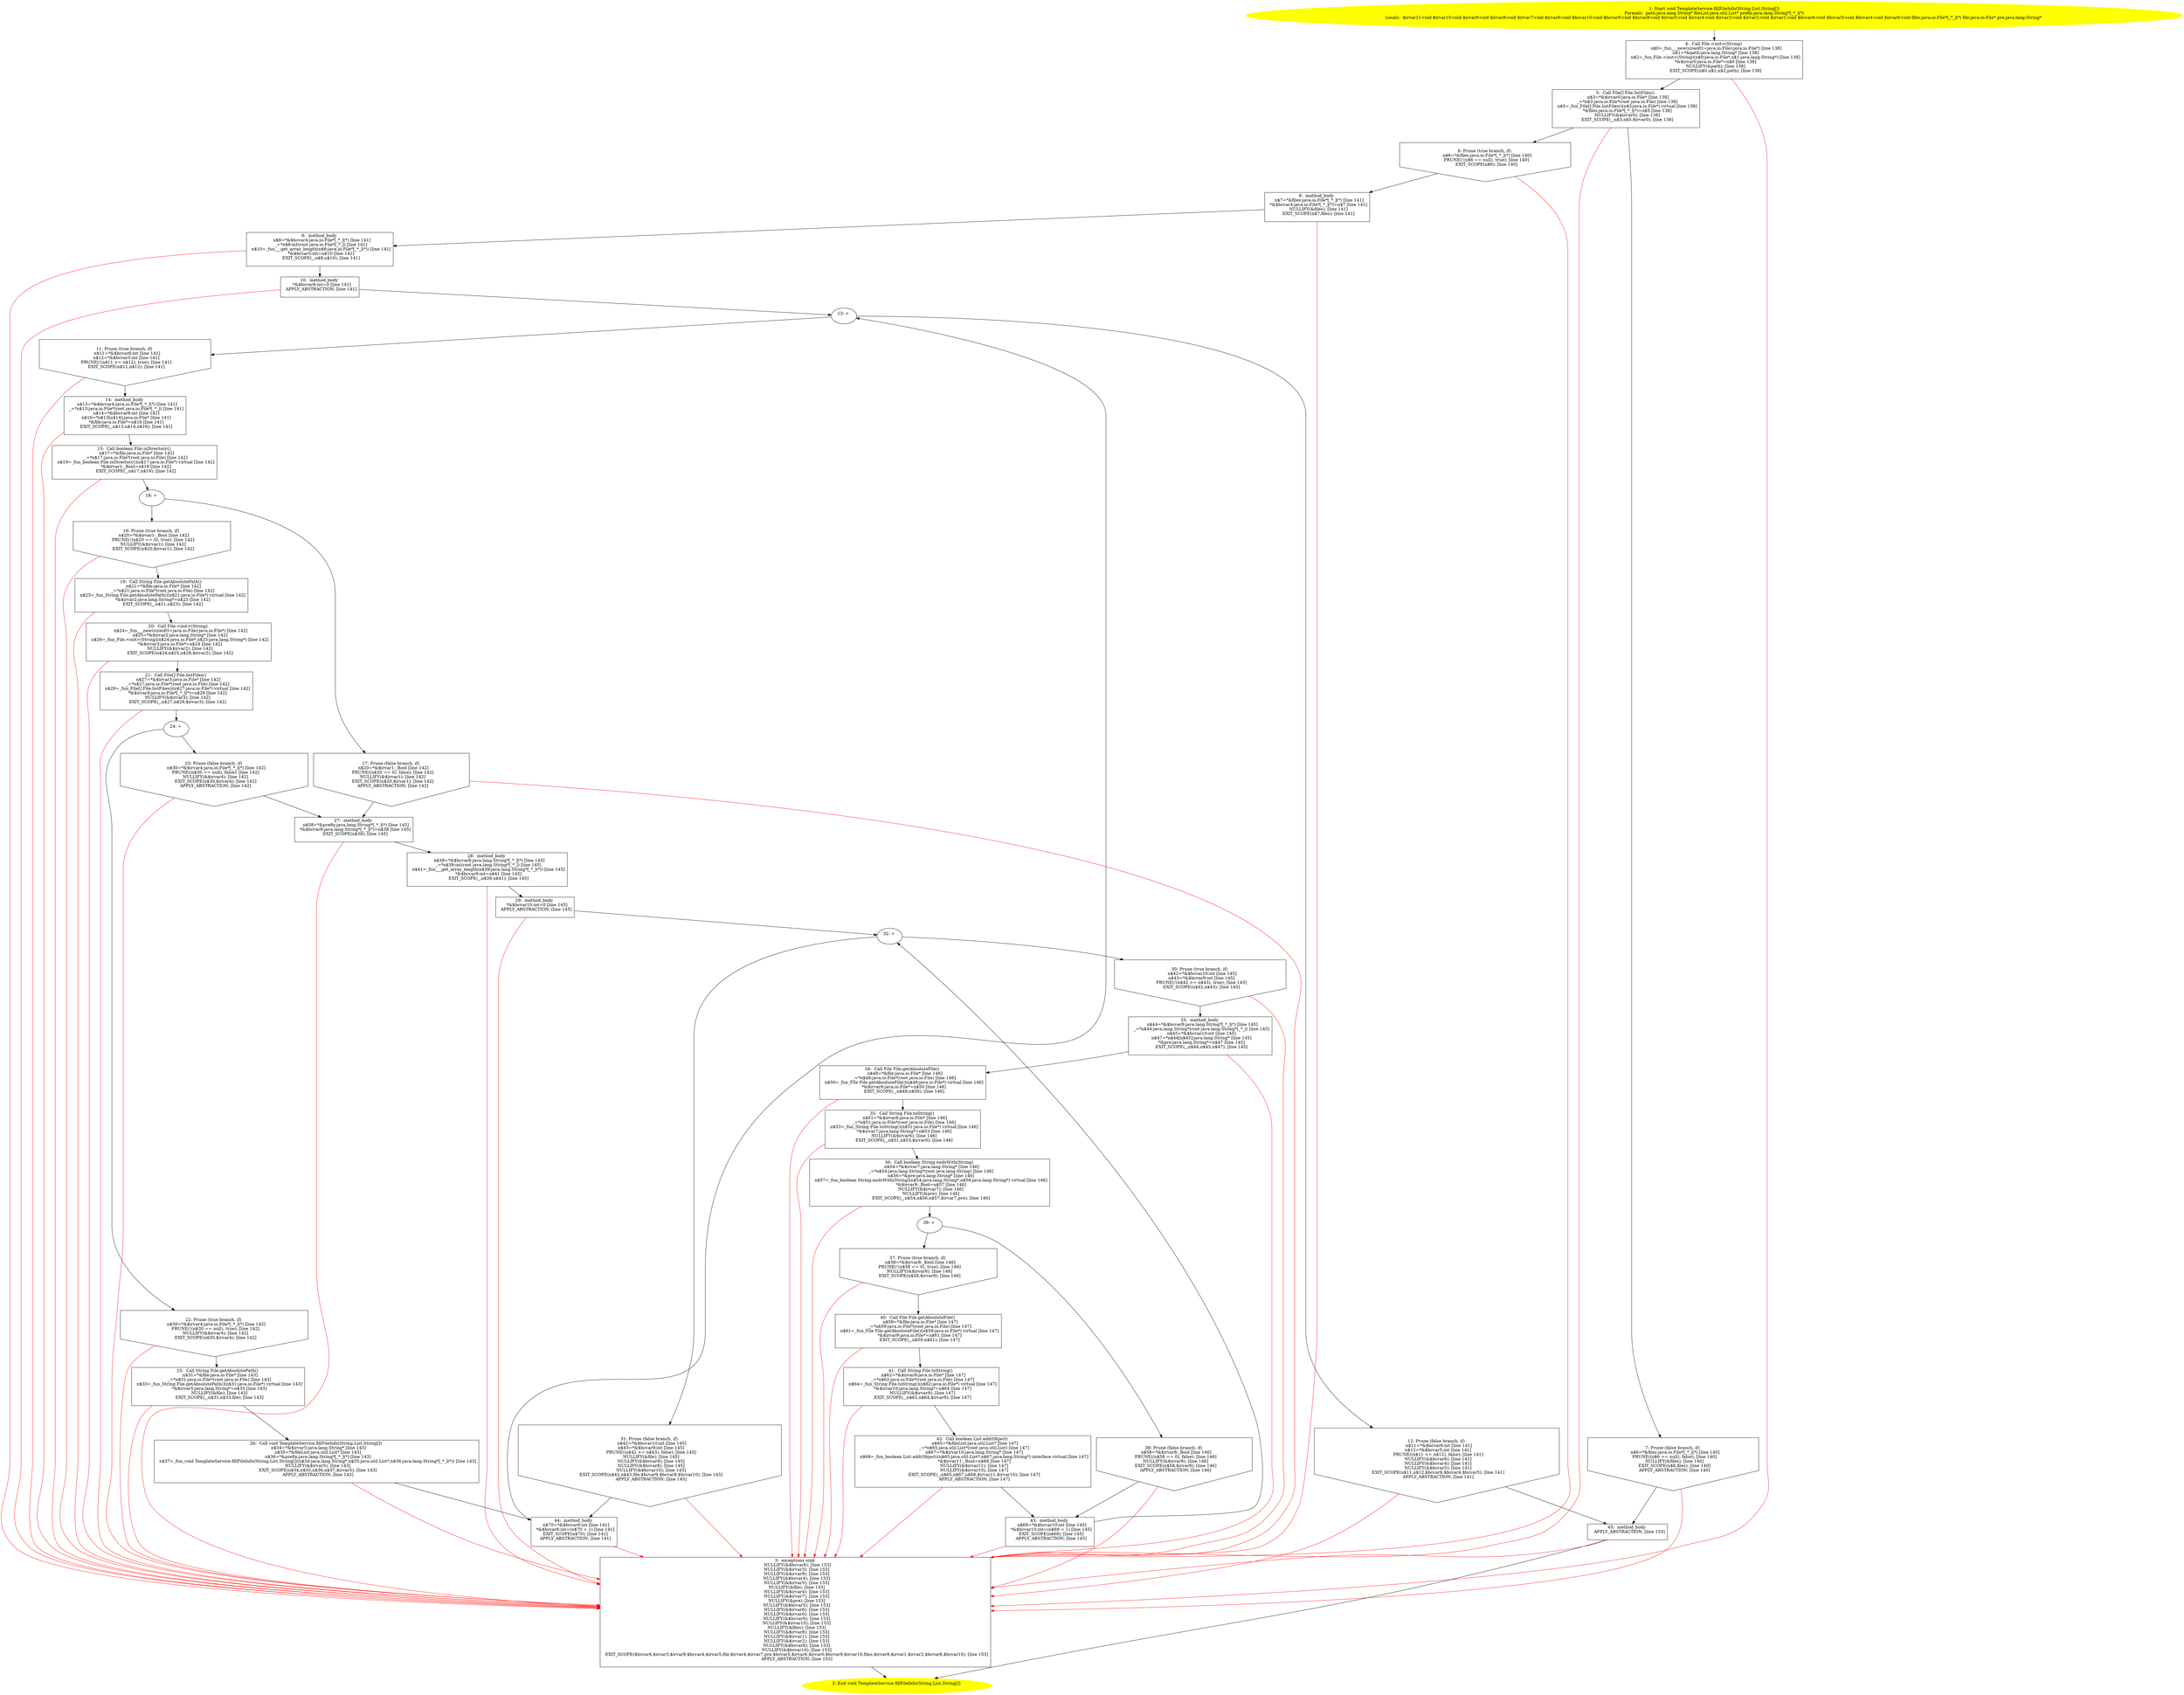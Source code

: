 /* @generated */
digraph cfg {
"com.zrlog.service.TemplateService.fillFileInfo(java.lang.String,java.util.List,java.lang.String[]):v.855fec5b9e41130cd7ac6febbd4d8fd0_1" [label="1: Start void TemplateService.fillFileInfo(String,List,String[])\nFormals:  path:java.lang.String* fileList:java.util.List* prefix:java.lang.String*[_*_](*)\nLocals:  $irvar11:void $irvar10:void $irvar9:void $irvar8:void $irvar7:void $irvar6:void $bcvar10:void $bcvar9:void $bcvar8:void $irvar5:void $irvar4:void $irvar3:void $irvar2:void $irvar1:void $bcvar6:void $bcvar5:void $bcvar4:void $irvar0:void files:java.io.File*[_*_](*) file:java.io.File* pre:java.lang.String* \n  " color=yellow style=filled]
	

	 "com.zrlog.service.TemplateService.fillFileInfo(java.lang.String,java.util.List,java.lang.String[]):v.855fec5b9e41130cd7ac6febbd4d8fd0_1" -> "com.zrlog.service.TemplateService.fillFileInfo(java.lang.String,java.util.List,java.lang.String[]):v.855fec5b9e41130cd7ac6febbd4d8fd0_4" ;
"com.zrlog.service.TemplateService.fillFileInfo(java.lang.String,java.util.List,java.lang.String[]):v.855fec5b9e41130cd7ac6febbd4d8fd0_2" [label="2: Exit void TemplateService.fillFileInfo(String,List,String[]) \n  " color=yellow style=filled]
	

"com.zrlog.service.TemplateService.fillFileInfo(java.lang.String,java.util.List,java.lang.String[]):v.855fec5b9e41130cd7ac6febbd4d8fd0_3" [label="3:  exceptions sink \n   NULLIFY(&$bcvar6); [line 153]\n  NULLIFY(&$irvar3); [line 153]\n  NULLIFY(&$irvar9); [line 153]\n  NULLIFY(&$bcvar4); [line 153]\n  NULLIFY(&$irvar5); [line 153]\n  NULLIFY(&file); [line 153]\n  NULLIFY(&$irvar4); [line 153]\n  NULLIFY(&$irvar7); [line 153]\n  NULLIFY(&pre); [line 153]\n  NULLIFY(&$bcvar5); [line 153]\n  NULLIFY(&$irvar6); [line 153]\n  NULLIFY(&$irvar0); [line 153]\n  NULLIFY(&$bcvar9); [line 153]\n  NULLIFY(&$irvar10); [line 153]\n  NULLIFY(&files); [line 153]\n  NULLIFY(&$irvar8); [line 153]\n  NULLIFY(&$irvar1); [line 153]\n  NULLIFY(&$irvar2); [line 153]\n  NULLIFY(&$bcvar8); [line 153]\n  NULLIFY(&$bcvar10); [line 153]\n  EXIT_SCOPE($bcvar6,$irvar3,$irvar9,$bcvar4,$irvar5,file,$irvar4,$irvar7,pre,$bcvar5,$irvar6,$irvar0,$bcvar9,$irvar10,files,$irvar8,$irvar1,$irvar2,$bcvar8,$bcvar10); [line 153]\n  APPLY_ABSTRACTION; [line 153]\n " shape="box"]
	

	 "com.zrlog.service.TemplateService.fillFileInfo(java.lang.String,java.util.List,java.lang.String[]):v.855fec5b9e41130cd7ac6febbd4d8fd0_3" -> "com.zrlog.service.TemplateService.fillFileInfo(java.lang.String,java.util.List,java.lang.String[]):v.855fec5b9e41130cd7ac6febbd4d8fd0_2" ;
"com.zrlog.service.TemplateService.fillFileInfo(java.lang.String,java.util.List,java.lang.String[]):v.855fec5b9e41130cd7ac6febbd4d8fd0_4" [label="4:  Call File.<init>(String) \n   n$0=_fun___new(sizeof(t=java.io.File):java.io.File*) [line 138]\n  n$1=*&path:java.lang.String* [line 138]\n  n$2=_fun_File.<init>(String)(n$0:java.io.File*,n$1:java.lang.String*) [line 138]\n  *&$irvar0:java.io.File*=n$0 [line 138]\n  NULLIFY(&path); [line 138]\n  EXIT_SCOPE(n$0,n$1,n$2,path); [line 138]\n " shape="box"]
	

	 "com.zrlog.service.TemplateService.fillFileInfo(java.lang.String,java.util.List,java.lang.String[]):v.855fec5b9e41130cd7ac6febbd4d8fd0_4" -> "com.zrlog.service.TemplateService.fillFileInfo(java.lang.String,java.util.List,java.lang.String[]):v.855fec5b9e41130cd7ac6febbd4d8fd0_5" ;
	 "com.zrlog.service.TemplateService.fillFileInfo(java.lang.String,java.util.List,java.lang.String[]):v.855fec5b9e41130cd7ac6febbd4d8fd0_4" -> "com.zrlog.service.TemplateService.fillFileInfo(java.lang.String,java.util.List,java.lang.String[]):v.855fec5b9e41130cd7ac6febbd4d8fd0_3" [color="red" ];
"com.zrlog.service.TemplateService.fillFileInfo(java.lang.String,java.util.List,java.lang.String[]):v.855fec5b9e41130cd7ac6febbd4d8fd0_5" [label="5:  Call File[] File.listFiles() \n   n$3=*&$irvar0:java.io.File* [line 138]\n  _=*n$3:java.io.File*(root java.io.File) [line 138]\n  n$5=_fun_File[] File.listFiles()(n$3:java.io.File*) virtual [line 138]\n  *&files:java.io.File*[_*_](*)=n$5 [line 138]\n  NULLIFY(&$irvar0); [line 138]\n  EXIT_SCOPE(_,n$3,n$5,$irvar0); [line 138]\n " shape="box"]
	

	 "com.zrlog.service.TemplateService.fillFileInfo(java.lang.String,java.util.List,java.lang.String[]):v.855fec5b9e41130cd7ac6febbd4d8fd0_5" -> "com.zrlog.service.TemplateService.fillFileInfo(java.lang.String,java.util.List,java.lang.String[]):v.855fec5b9e41130cd7ac6febbd4d8fd0_6" ;
	 "com.zrlog.service.TemplateService.fillFileInfo(java.lang.String,java.util.List,java.lang.String[]):v.855fec5b9e41130cd7ac6febbd4d8fd0_5" -> "com.zrlog.service.TemplateService.fillFileInfo(java.lang.String,java.util.List,java.lang.String[]):v.855fec5b9e41130cd7ac6febbd4d8fd0_7" ;
	 "com.zrlog.service.TemplateService.fillFileInfo(java.lang.String,java.util.List,java.lang.String[]):v.855fec5b9e41130cd7ac6febbd4d8fd0_5" -> "com.zrlog.service.TemplateService.fillFileInfo(java.lang.String,java.util.List,java.lang.String[]):v.855fec5b9e41130cd7ac6febbd4d8fd0_3" [color="red" ];
"com.zrlog.service.TemplateService.fillFileInfo(java.lang.String,java.util.List,java.lang.String[]):v.855fec5b9e41130cd7ac6febbd4d8fd0_6" [label="6: Prune (true branch, if) \n   n$6=*&files:java.io.File*[_*_](*) [line 140]\n  PRUNE(!(n$6 == null), true); [line 140]\n  EXIT_SCOPE(n$6); [line 140]\n " shape="invhouse"]
	

	 "com.zrlog.service.TemplateService.fillFileInfo(java.lang.String,java.util.List,java.lang.String[]):v.855fec5b9e41130cd7ac6febbd4d8fd0_6" -> "com.zrlog.service.TemplateService.fillFileInfo(java.lang.String,java.util.List,java.lang.String[]):v.855fec5b9e41130cd7ac6febbd4d8fd0_8" ;
	 "com.zrlog.service.TemplateService.fillFileInfo(java.lang.String,java.util.List,java.lang.String[]):v.855fec5b9e41130cd7ac6febbd4d8fd0_6" -> "com.zrlog.service.TemplateService.fillFileInfo(java.lang.String,java.util.List,java.lang.String[]):v.855fec5b9e41130cd7ac6febbd4d8fd0_3" [color="red" ];
"com.zrlog.service.TemplateService.fillFileInfo(java.lang.String,java.util.List,java.lang.String[]):v.855fec5b9e41130cd7ac6febbd4d8fd0_7" [label="7: Prune (false branch, if) \n   n$6=*&files:java.io.File*[_*_](*) [line 140]\n  PRUNE((n$6 == null), false); [line 140]\n  NULLIFY(&files); [line 140]\n  EXIT_SCOPE(n$6,files); [line 140]\n  APPLY_ABSTRACTION; [line 140]\n " shape="invhouse"]
	

	 "com.zrlog.service.TemplateService.fillFileInfo(java.lang.String,java.util.List,java.lang.String[]):v.855fec5b9e41130cd7ac6febbd4d8fd0_7" -> "com.zrlog.service.TemplateService.fillFileInfo(java.lang.String,java.util.List,java.lang.String[]):v.855fec5b9e41130cd7ac6febbd4d8fd0_45" ;
	 "com.zrlog.service.TemplateService.fillFileInfo(java.lang.String,java.util.List,java.lang.String[]):v.855fec5b9e41130cd7ac6febbd4d8fd0_7" -> "com.zrlog.service.TemplateService.fillFileInfo(java.lang.String,java.util.List,java.lang.String[]):v.855fec5b9e41130cd7ac6febbd4d8fd0_3" [color="red" ];
"com.zrlog.service.TemplateService.fillFileInfo(java.lang.String,java.util.List,java.lang.String[]):v.855fec5b9e41130cd7ac6febbd4d8fd0_8" [label="8:  method_body \n   n$7=*&files:java.io.File*[_*_](*) [line 141]\n  *&$bcvar4:java.io.File*[_*_](*)=n$7 [line 141]\n  NULLIFY(&files); [line 141]\n  EXIT_SCOPE(n$7,files); [line 141]\n " shape="box"]
	

	 "com.zrlog.service.TemplateService.fillFileInfo(java.lang.String,java.util.List,java.lang.String[]):v.855fec5b9e41130cd7ac6febbd4d8fd0_8" -> "com.zrlog.service.TemplateService.fillFileInfo(java.lang.String,java.util.List,java.lang.String[]):v.855fec5b9e41130cd7ac6febbd4d8fd0_9" ;
	 "com.zrlog.service.TemplateService.fillFileInfo(java.lang.String,java.util.List,java.lang.String[]):v.855fec5b9e41130cd7ac6febbd4d8fd0_8" -> "com.zrlog.service.TemplateService.fillFileInfo(java.lang.String,java.util.List,java.lang.String[]):v.855fec5b9e41130cd7ac6febbd4d8fd0_3" [color="red" ];
"com.zrlog.service.TemplateService.fillFileInfo(java.lang.String,java.util.List,java.lang.String[]):v.855fec5b9e41130cd7ac6febbd4d8fd0_9" [label="9:  method_body \n   n$8=*&$bcvar4:java.io.File*[_*_](*) [line 141]\n  _=*n$8:int(root java.io.File*[_*_]) [line 141]\n  n$10=_fun___get_array_length(n$8:java.io.File*[_*_](*)) [line 141]\n  *&$bcvar5:int=n$10 [line 141]\n  EXIT_SCOPE(_,n$8,n$10); [line 141]\n " shape="box"]
	

	 "com.zrlog.service.TemplateService.fillFileInfo(java.lang.String,java.util.List,java.lang.String[]):v.855fec5b9e41130cd7ac6febbd4d8fd0_9" -> "com.zrlog.service.TemplateService.fillFileInfo(java.lang.String,java.util.List,java.lang.String[]):v.855fec5b9e41130cd7ac6febbd4d8fd0_10" ;
	 "com.zrlog.service.TemplateService.fillFileInfo(java.lang.String,java.util.List,java.lang.String[]):v.855fec5b9e41130cd7ac6febbd4d8fd0_9" -> "com.zrlog.service.TemplateService.fillFileInfo(java.lang.String,java.util.List,java.lang.String[]):v.855fec5b9e41130cd7ac6febbd4d8fd0_3" [color="red" ];
"com.zrlog.service.TemplateService.fillFileInfo(java.lang.String,java.util.List,java.lang.String[]):v.855fec5b9e41130cd7ac6febbd4d8fd0_10" [label="10:  method_body \n   *&$bcvar6:int=0 [line 141]\n  APPLY_ABSTRACTION; [line 141]\n " shape="box"]
	

	 "com.zrlog.service.TemplateService.fillFileInfo(java.lang.String,java.util.List,java.lang.String[]):v.855fec5b9e41130cd7ac6febbd4d8fd0_10" -> "com.zrlog.service.TemplateService.fillFileInfo(java.lang.String,java.util.List,java.lang.String[]):v.855fec5b9e41130cd7ac6febbd4d8fd0_13" ;
	 "com.zrlog.service.TemplateService.fillFileInfo(java.lang.String,java.util.List,java.lang.String[]):v.855fec5b9e41130cd7ac6febbd4d8fd0_10" -> "com.zrlog.service.TemplateService.fillFileInfo(java.lang.String,java.util.List,java.lang.String[]):v.855fec5b9e41130cd7ac6febbd4d8fd0_3" [color="red" ];
"com.zrlog.service.TemplateService.fillFileInfo(java.lang.String,java.util.List,java.lang.String[]):v.855fec5b9e41130cd7ac6febbd4d8fd0_11" [label="11: Prune (true branch, if) \n   n$11=*&$bcvar6:int [line 141]\n  n$12=*&$bcvar5:int [line 141]\n  PRUNE(!(n$11 >= n$12), true); [line 141]\n  EXIT_SCOPE(n$11,n$12); [line 141]\n " shape="invhouse"]
	

	 "com.zrlog.service.TemplateService.fillFileInfo(java.lang.String,java.util.List,java.lang.String[]):v.855fec5b9e41130cd7ac6febbd4d8fd0_11" -> "com.zrlog.service.TemplateService.fillFileInfo(java.lang.String,java.util.List,java.lang.String[]):v.855fec5b9e41130cd7ac6febbd4d8fd0_14" ;
	 "com.zrlog.service.TemplateService.fillFileInfo(java.lang.String,java.util.List,java.lang.String[]):v.855fec5b9e41130cd7ac6febbd4d8fd0_11" -> "com.zrlog.service.TemplateService.fillFileInfo(java.lang.String,java.util.List,java.lang.String[]):v.855fec5b9e41130cd7ac6febbd4d8fd0_3" [color="red" ];
"com.zrlog.service.TemplateService.fillFileInfo(java.lang.String,java.util.List,java.lang.String[]):v.855fec5b9e41130cd7ac6febbd4d8fd0_12" [label="12: Prune (false branch, if) \n   n$11=*&$bcvar6:int [line 141]\n  n$12=*&$bcvar5:int [line 141]\n  PRUNE((n$11 >= n$12), false); [line 141]\n  NULLIFY(&$bcvar6); [line 141]\n  NULLIFY(&$bcvar4); [line 141]\n  NULLIFY(&$bcvar5); [line 141]\n  EXIT_SCOPE(n$11,n$12,$bcvar6,$bcvar4,$bcvar5); [line 141]\n  APPLY_ABSTRACTION; [line 141]\n " shape="invhouse"]
	

	 "com.zrlog.service.TemplateService.fillFileInfo(java.lang.String,java.util.List,java.lang.String[]):v.855fec5b9e41130cd7ac6febbd4d8fd0_12" -> "com.zrlog.service.TemplateService.fillFileInfo(java.lang.String,java.util.List,java.lang.String[]):v.855fec5b9e41130cd7ac6febbd4d8fd0_45" ;
	 "com.zrlog.service.TemplateService.fillFileInfo(java.lang.String,java.util.List,java.lang.String[]):v.855fec5b9e41130cd7ac6febbd4d8fd0_12" -> "com.zrlog.service.TemplateService.fillFileInfo(java.lang.String,java.util.List,java.lang.String[]):v.855fec5b9e41130cd7ac6febbd4d8fd0_3" [color="red" ];
"com.zrlog.service.TemplateService.fillFileInfo(java.lang.String,java.util.List,java.lang.String[]):v.855fec5b9e41130cd7ac6febbd4d8fd0_13" [label="13: + \n  " ]
	

	 "com.zrlog.service.TemplateService.fillFileInfo(java.lang.String,java.util.List,java.lang.String[]):v.855fec5b9e41130cd7ac6febbd4d8fd0_13" -> "com.zrlog.service.TemplateService.fillFileInfo(java.lang.String,java.util.List,java.lang.String[]):v.855fec5b9e41130cd7ac6febbd4d8fd0_11" ;
	 "com.zrlog.service.TemplateService.fillFileInfo(java.lang.String,java.util.List,java.lang.String[]):v.855fec5b9e41130cd7ac6febbd4d8fd0_13" -> "com.zrlog.service.TemplateService.fillFileInfo(java.lang.String,java.util.List,java.lang.String[]):v.855fec5b9e41130cd7ac6febbd4d8fd0_12" ;
"com.zrlog.service.TemplateService.fillFileInfo(java.lang.String,java.util.List,java.lang.String[]):v.855fec5b9e41130cd7ac6febbd4d8fd0_14" [label="14:  method_body \n   n$13=*&$bcvar4:java.io.File*[_*_](*) [line 141]\n  _=*n$13:java.io.File*(root java.io.File*[_*_]) [line 141]\n  n$14=*&$bcvar6:int [line 141]\n  n$16=*n$13[n$14]:java.io.File* [line 141]\n  *&file:java.io.File*=n$16 [line 141]\n  EXIT_SCOPE(_,n$13,n$14,n$16); [line 141]\n " shape="box"]
	

	 "com.zrlog.service.TemplateService.fillFileInfo(java.lang.String,java.util.List,java.lang.String[]):v.855fec5b9e41130cd7ac6febbd4d8fd0_14" -> "com.zrlog.service.TemplateService.fillFileInfo(java.lang.String,java.util.List,java.lang.String[]):v.855fec5b9e41130cd7ac6febbd4d8fd0_15" ;
	 "com.zrlog.service.TemplateService.fillFileInfo(java.lang.String,java.util.List,java.lang.String[]):v.855fec5b9e41130cd7ac6febbd4d8fd0_14" -> "com.zrlog.service.TemplateService.fillFileInfo(java.lang.String,java.util.List,java.lang.String[]):v.855fec5b9e41130cd7ac6febbd4d8fd0_3" [color="red" ];
"com.zrlog.service.TemplateService.fillFileInfo(java.lang.String,java.util.List,java.lang.String[]):v.855fec5b9e41130cd7ac6febbd4d8fd0_15" [label="15:  Call boolean File.isDirectory() \n   n$17=*&file:java.io.File* [line 142]\n  _=*n$17:java.io.File*(root java.io.File) [line 142]\n  n$19=_fun_boolean File.isDirectory()(n$17:java.io.File*) virtual [line 142]\n  *&$irvar1:_Bool=n$19 [line 142]\n  EXIT_SCOPE(_,n$17,n$19); [line 142]\n " shape="box"]
	

	 "com.zrlog.service.TemplateService.fillFileInfo(java.lang.String,java.util.List,java.lang.String[]):v.855fec5b9e41130cd7ac6febbd4d8fd0_15" -> "com.zrlog.service.TemplateService.fillFileInfo(java.lang.String,java.util.List,java.lang.String[]):v.855fec5b9e41130cd7ac6febbd4d8fd0_18" ;
	 "com.zrlog.service.TemplateService.fillFileInfo(java.lang.String,java.util.List,java.lang.String[]):v.855fec5b9e41130cd7ac6febbd4d8fd0_15" -> "com.zrlog.service.TemplateService.fillFileInfo(java.lang.String,java.util.List,java.lang.String[]):v.855fec5b9e41130cd7ac6febbd4d8fd0_3" [color="red" ];
"com.zrlog.service.TemplateService.fillFileInfo(java.lang.String,java.util.List,java.lang.String[]):v.855fec5b9e41130cd7ac6febbd4d8fd0_16" [label="16: Prune (true branch, if) \n   n$20=*&$irvar1:_Bool [line 142]\n  PRUNE(!(n$20 == 0), true); [line 142]\n  NULLIFY(&$irvar1); [line 142]\n  EXIT_SCOPE(n$20,$irvar1); [line 142]\n " shape="invhouse"]
	

	 "com.zrlog.service.TemplateService.fillFileInfo(java.lang.String,java.util.List,java.lang.String[]):v.855fec5b9e41130cd7ac6febbd4d8fd0_16" -> "com.zrlog.service.TemplateService.fillFileInfo(java.lang.String,java.util.List,java.lang.String[]):v.855fec5b9e41130cd7ac6febbd4d8fd0_19" ;
	 "com.zrlog.service.TemplateService.fillFileInfo(java.lang.String,java.util.List,java.lang.String[]):v.855fec5b9e41130cd7ac6febbd4d8fd0_16" -> "com.zrlog.service.TemplateService.fillFileInfo(java.lang.String,java.util.List,java.lang.String[]):v.855fec5b9e41130cd7ac6febbd4d8fd0_3" [color="red" ];
"com.zrlog.service.TemplateService.fillFileInfo(java.lang.String,java.util.List,java.lang.String[]):v.855fec5b9e41130cd7ac6febbd4d8fd0_17" [label="17: Prune (false branch, if) \n   n$20=*&$irvar1:_Bool [line 142]\n  PRUNE((n$20 == 0), false); [line 142]\n  NULLIFY(&$irvar1); [line 142]\n  EXIT_SCOPE(n$20,$irvar1); [line 142]\n  APPLY_ABSTRACTION; [line 142]\n " shape="invhouse"]
	

	 "com.zrlog.service.TemplateService.fillFileInfo(java.lang.String,java.util.List,java.lang.String[]):v.855fec5b9e41130cd7ac6febbd4d8fd0_17" -> "com.zrlog.service.TemplateService.fillFileInfo(java.lang.String,java.util.List,java.lang.String[]):v.855fec5b9e41130cd7ac6febbd4d8fd0_27" ;
	 "com.zrlog.service.TemplateService.fillFileInfo(java.lang.String,java.util.List,java.lang.String[]):v.855fec5b9e41130cd7ac6febbd4d8fd0_17" -> "com.zrlog.service.TemplateService.fillFileInfo(java.lang.String,java.util.List,java.lang.String[]):v.855fec5b9e41130cd7ac6febbd4d8fd0_3" [color="red" ];
"com.zrlog.service.TemplateService.fillFileInfo(java.lang.String,java.util.List,java.lang.String[]):v.855fec5b9e41130cd7ac6febbd4d8fd0_18" [label="18: + \n  " ]
	

	 "com.zrlog.service.TemplateService.fillFileInfo(java.lang.String,java.util.List,java.lang.String[]):v.855fec5b9e41130cd7ac6febbd4d8fd0_18" -> "com.zrlog.service.TemplateService.fillFileInfo(java.lang.String,java.util.List,java.lang.String[]):v.855fec5b9e41130cd7ac6febbd4d8fd0_16" ;
	 "com.zrlog.service.TemplateService.fillFileInfo(java.lang.String,java.util.List,java.lang.String[]):v.855fec5b9e41130cd7ac6febbd4d8fd0_18" -> "com.zrlog.service.TemplateService.fillFileInfo(java.lang.String,java.util.List,java.lang.String[]):v.855fec5b9e41130cd7ac6febbd4d8fd0_17" ;
"com.zrlog.service.TemplateService.fillFileInfo(java.lang.String,java.util.List,java.lang.String[]):v.855fec5b9e41130cd7ac6febbd4d8fd0_19" [label="19:  Call String File.getAbsolutePath() \n   n$21=*&file:java.io.File* [line 142]\n  _=*n$21:java.io.File*(root java.io.File) [line 142]\n  n$23=_fun_String File.getAbsolutePath()(n$21:java.io.File*) virtual [line 142]\n  *&$irvar2:java.lang.String*=n$23 [line 142]\n  EXIT_SCOPE(_,n$21,n$23); [line 142]\n " shape="box"]
	

	 "com.zrlog.service.TemplateService.fillFileInfo(java.lang.String,java.util.List,java.lang.String[]):v.855fec5b9e41130cd7ac6febbd4d8fd0_19" -> "com.zrlog.service.TemplateService.fillFileInfo(java.lang.String,java.util.List,java.lang.String[]):v.855fec5b9e41130cd7ac6febbd4d8fd0_20" ;
	 "com.zrlog.service.TemplateService.fillFileInfo(java.lang.String,java.util.List,java.lang.String[]):v.855fec5b9e41130cd7ac6febbd4d8fd0_19" -> "com.zrlog.service.TemplateService.fillFileInfo(java.lang.String,java.util.List,java.lang.String[]):v.855fec5b9e41130cd7ac6febbd4d8fd0_3" [color="red" ];
"com.zrlog.service.TemplateService.fillFileInfo(java.lang.String,java.util.List,java.lang.String[]):v.855fec5b9e41130cd7ac6febbd4d8fd0_20" [label="20:  Call File.<init>(String) \n   n$24=_fun___new(sizeof(t=java.io.File):java.io.File*) [line 142]\n  n$25=*&$irvar2:java.lang.String* [line 142]\n  n$26=_fun_File.<init>(String)(n$24:java.io.File*,n$25:java.lang.String*) [line 142]\n  *&$irvar3:java.io.File*=n$24 [line 142]\n  NULLIFY(&$irvar2); [line 142]\n  EXIT_SCOPE(n$24,n$25,n$26,$irvar2); [line 142]\n " shape="box"]
	

	 "com.zrlog.service.TemplateService.fillFileInfo(java.lang.String,java.util.List,java.lang.String[]):v.855fec5b9e41130cd7ac6febbd4d8fd0_20" -> "com.zrlog.service.TemplateService.fillFileInfo(java.lang.String,java.util.List,java.lang.String[]):v.855fec5b9e41130cd7ac6febbd4d8fd0_21" ;
	 "com.zrlog.service.TemplateService.fillFileInfo(java.lang.String,java.util.List,java.lang.String[]):v.855fec5b9e41130cd7ac6febbd4d8fd0_20" -> "com.zrlog.service.TemplateService.fillFileInfo(java.lang.String,java.util.List,java.lang.String[]):v.855fec5b9e41130cd7ac6febbd4d8fd0_3" [color="red" ];
"com.zrlog.service.TemplateService.fillFileInfo(java.lang.String,java.util.List,java.lang.String[]):v.855fec5b9e41130cd7ac6febbd4d8fd0_21" [label="21:  Call File[] File.listFiles() \n   n$27=*&$irvar3:java.io.File* [line 142]\n  _=*n$27:java.io.File*(root java.io.File) [line 142]\n  n$29=_fun_File[] File.listFiles()(n$27:java.io.File*) virtual [line 142]\n  *&$irvar4:java.io.File*[_*_](*)=n$29 [line 142]\n  NULLIFY(&$irvar3); [line 142]\n  EXIT_SCOPE(_,n$27,n$29,$irvar3); [line 142]\n " shape="box"]
	

	 "com.zrlog.service.TemplateService.fillFileInfo(java.lang.String,java.util.List,java.lang.String[]):v.855fec5b9e41130cd7ac6febbd4d8fd0_21" -> "com.zrlog.service.TemplateService.fillFileInfo(java.lang.String,java.util.List,java.lang.String[]):v.855fec5b9e41130cd7ac6febbd4d8fd0_24" ;
	 "com.zrlog.service.TemplateService.fillFileInfo(java.lang.String,java.util.List,java.lang.String[]):v.855fec5b9e41130cd7ac6febbd4d8fd0_21" -> "com.zrlog.service.TemplateService.fillFileInfo(java.lang.String,java.util.List,java.lang.String[]):v.855fec5b9e41130cd7ac6febbd4d8fd0_3" [color="red" ];
"com.zrlog.service.TemplateService.fillFileInfo(java.lang.String,java.util.List,java.lang.String[]):v.855fec5b9e41130cd7ac6febbd4d8fd0_22" [label="22: Prune (true branch, if) \n   n$30=*&$irvar4:java.io.File*[_*_](*) [line 142]\n  PRUNE(!(n$30 == null), true); [line 142]\n  NULLIFY(&$irvar4); [line 142]\n  EXIT_SCOPE(n$30,$irvar4); [line 142]\n " shape="invhouse"]
	

	 "com.zrlog.service.TemplateService.fillFileInfo(java.lang.String,java.util.List,java.lang.String[]):v.855fec5b9e41130cd7ac6febbd4d8fd0_22" -> "com.zrlog.service.TemplateService.fillFileInfo(java.lang.String,java.util.List,java.lang.String[]):v.855fec5b9e41130cd7ac6febbd4d8fd0_25" ;
	 "com.zrlog.service.TemplateService.fillFileInfo(java.lang.String,java.util.List,java.lang.String[]):v.855fec5b9e41130cd7ac6febbd4d8fd0_22" -> "com.zrlog.service.TemplateService.fillFileInfo(java.lang.String,java.util.List,java.lang.String[]):v.855fec5b9e41130cd7ac6febbd4d8fd0_3" [color="red" ];
"com.zrlog.service.TemplateService.fillFileInfo(java.lang.String,java.util.List,java.lang.String[]):v.855fec5b9e41130cd7ac6febbd4d8fd0_23" [label="23: Prune (false branch, if) \n   n$30=*&$irvar4:java.io.File*[_*_](*) [line 142]\n  PRUNE((n$30 == null), false); [line 142]\n  NULLIFY(&$irvar4); [line 142]\n  EXIT_SCOPE(n$30,$irvar4); [line 142]\n  APPLY_ABSTRACTION; [line 142]\n " shape="invhouse"]
	

	 "com.zrlog.service.TemplateService.fillFileInfo(java.lang.String,java.util.List,java.lang.String[]):v.855fec5b9e41130cd7ac6febbd4d8fd0_23" -> "com.zrlog.service.TemplateService.fillFileInfo(java.lang.String,java.util.List,java.lang.String[]):v.855fec5b9e41130cd7ac6febbd4d8fd0_27" ;
	 "com.zrlog.service.TemplateService.fillFileInfo(java.lang.String,java.util.List,java.lang.String[]):v.855fec5b9e41130cd7ac6febbd4d8fd0_23" -> "com.zrlog.service.TemplateService.fillFileInfo(java.lang.String,java.util.List,java.lang.String[]):v.855fec5b9e41130cd7ac6febbd4d8fd0_3" [color="red" ];
"com.zrlog.service.TemplateService.fillFileInfo(java.lang.String,java.util.List,java.lang.String[]):v.855fec5b9e41130cd7ac6febbd4d8fd0_24" [label="24: + \n  " ]
	

	 "com.zrlog.service.TemplateService.fillFileInfo(java.lang.String,java.util.List,java.lang.String[]):v.855fec5b9e41130cd7ac6febbd4d8fd0_24" -> "com.zrlog.service.TemplateService.fillFileInfo(java.lang.String,java.util.List,java.lang.String[]):v.855fec5b9e41130cd7ac6febbd4d8fd0_22" ;
	 "com.zrlog.service.TemplateService.fillFileInfo(java.lang.String,java.util.List,java.lang.String[]):v.855fec5b9e41130cd7ac6febbd4d8fd0_24" -> "com.zrlog.service.TemplateService.fillFileInfo(java.lang.String,java.util.List,java.lang.String[]):v.855fec5b9e41130cd7ac6febbd4d8fd0_23" ;
"com.zrlog.service.TemplateService.fillFileInfo(java.lang.String,java.util.List,java.lang.String[]):v.855fec5b9e41130cd7ac6febbd4d8fd0_25" [label="25:  Call String File.getAbsolutePath() \n   n$31=*&file:java.io.File* [line 143]\n  _=*n$31:java.io.File*(root java.io.File) [line 143]\n  n$33=_fun_String File.getAbsolutePath()(n$31:java.io.File*) virtual [line 143]\n  *&$irvar5:java.lang.String*=n$33 [line 143]\n  NULLIFY(&file); [line 143]\n  EXIT_SCOPE(_,n$31,n$33,file); [line 143]\n " shape="box"]
	

	 "com.zrlog.service.TemplateService.fillFileInfo(java.lang.String,java.util.List,java.lang.String[]):v.855fec5b9e41130cd7ac6febbd4d8fd0_25" -> "com.zrlog.service.TemplateService.fillFileInfo(java.lang.String,java.util.List,java.lang.String[]):v.855fec5b9e41130cd7ac6febbd4d8fd0_26" ;
	 "com.zrlog.service.TemplateService.fillFileInfo(java.lang.String,java.util.List,java.lang.String[]):v.855fec5b9e41130cd7ac6febbd4d8fd0_25" -> "com.zrlog.service.TemplateService.fillFileInfo(java.lang.String,java.util.List,java.lang.String[]):v.855fec5b9e41130cd7ac6febbd4d8fd0_3" [color="red" ];
"com.zrlog.service.TemplateService.fillFileInfo(java.lang.String,java.util.List,java.lang.String[]):v.855fec5b9e41130cd7ac6febbd4d8fd0_26" [label="26:  Call void TemplateService.fillFileInfo(String,List,String[]) \n   n$34=*&$irvar5:java.lang.String* [line 143]\n  n$35=*&fileList:java.util.List* [line 143]\n  n$36=*&prefix:java.lang.String*[_*_](*) [line 143]\n  n$37=_fun_void TemplateService.fillFileInfo(String,List,String[])(n$34:java.lang.String*,n$35:java.util.List*,n$36:java.lang.String*[_*_](*)) [line 143]\n  NULLIFY(&$irvar5); [line 143]\n  EXIT_SCOPE(n$34,n$35,n$36,n$37,$irvar5); [line 143]\n  APPLY_ABSTRACTION; [line 143]\n " shape="box"]
	

	 "com.zrlog.service.TemplateService.fillFileInfo(java.lang.String,java.util.List,java.lang.String[]):v.855fec5b9e41130cd7ac6febbd4d8fd0_26" -> "com.zrlog.service.TemplateService.fillFileInfo(java.lang.String,java.util.List,java.lang.String[]):v.855fec5b9e41130cd7ac6febbd4d8fd0_44" ;
	 "com.zrlog.service.TemplateService.fillFileInfo(java.lang.String,java.util.List,java.lang.String[]):v.855fec5b9e41130cd7ac6febbd4d8fd0_26" -> "com.zrlog.service.TemplateService.fillFileInfo(java.lang.String,java.util.List,java.lang.String[]):v.855fec5b9e41130cd7ac6febbd4d8fd0_3" [color="red" ];
"com.zrlog.service.TemplateService.fillFileInfo(java.lang.String,java.util.List,java.lang.String[]):v.855fec5b9e41130cd7ac6febbd4d8fd0_27" [label="27:  method_body \n   n$38=*&prefix:java.lang.String*[_*_](*) [line 145]\n  *&$bcvar8:java.lang.String*[_*_](*)=n$38 [line 145]\n  EXIT_SCOPE(n$38); [line 145]\n " shape="box"]
	

	 "com.zrlog.service.TemplateService.fillFileInfo(java.lang.String,java.util.List,java.lang.String[]):v.855fec5b9e41130cd7ac6febbd4d8fd0_27" -> "com.zrlog.service.TemplateService.fillFileInfo(java.lang.String,java.util.List,java.lang.String[]):v.855fec5b9e41130cd7ac6febbd4d8fd0_28" ;
	 "com.zrlog.service.TemplateService.fillFileInfo(java.lang.String,java.util.List,java.lang.String[]):v.855fec5b9e41130cd7ac6febbd4d8fd0_27" -> "com.zrlog.service.TemplateService.fillFileInfo(java.lang.String,java.util.List,java.lang.String[]):v.855fec5b9e41130cd7ac6febbd4d8fd0_3" [color="red" ];
"com.zrlog.service.TemplateService.fillFileInfo(java.lang.String,java.util.List,java.lang.String[]):v.855fec5b9e41130cd7ac6febbd4d8fd0_28" [label="28:  method_body \n   n$39=*&$bcvar8:java.lang.String*[_*_](*) [line 145]\n  _=*n$39:int(root java.lang.String*[_*_]) [line 145]\n  n$41=_fun___get_array_length(n$39:java.lang.String*[_*_](*)) [line 145]\n  *&$bcvar9:int=n$41 [line 145]\n  EXIT_SCOPE(_,n$39,n$41); [line 145]\n " shape="box"]
	

	 "com.zrlog.service.TemplateService.fillFileInfo(java.lang.String,java.util.List,java.lang.String[]):v.855fec5b9e41130cd7ac6febbd4d8fd0_28" -> "com.zrlog.service.TemplateService.fillFileInfo(java.lang.String,java.util.List,java.lang.String[]):v.855fec5b9e41130cd7ac6febbd4d8fd0_29" ;
	 "com.zrlog.service.TemplateService.fillFileInfo(java.lang.String,java.util.List,java.lang.String[]):v.855fec5b9e41130cd7ac6febbd4d8fd0_28" -> "com.zrlog.service.TemplateService.fillFileInfo(java.lang.String,java.util.List,java.lang.String[]):v.855fec5b9e41130cd7ac6febbd4d8fd0_3" [color="red" ];
"com.zrlog.service.TemplateService.fillFileInfo(java.lang.String,java.util.List,java.lang.String[]):v.855fec5b9e41130cd7ac6febbd4d8fd0_29" [label="29:  method_body \n   *&$bcvar10:int=0 [line 145]\n  APPLY_ABSTRACTION; [line 145]\n " shape="box"]
	

	 "com.zrlog.service.TemplateService.fillFileInfo(java.lang.String,java.util.List,java.lang.String[]):v.855fec5b9e41130cd7ac6febbd4d8fd0_29" -> "com.zrlog.service.TemplateService.fillFileInfo(java.lang.String,java.util.List,java.lang.String[]):v.855fec5b9e41130cd7ac6febbd4d8fd0_32" ;
	 "com.zrlog.service.TemplateService.fillFileInfo(java.lang.String,java.util.List,java.lang.String[]):v.855fec5b9e41130cd7ac6febbd4d8fd0_29" -> "com.zrlog.service.TemplateService.fillFileInfo(java.lang.String,java.util.List,java.lang.String[]):v.855fec5b9e41130cd7ac6febbd4d8fd0_3" [color="red" ];
"com.zrlog.service.TemplateService.fillFileInfo(java.lang.String,java.util.List,java.lang.String[]):v.855fec5b9e41130cd7ac6febbd4d8fd0_30" [label="30: Prune (true branch, if) \n   n$42=*&$bcvar10:int [line 145]\n  n$43=*&$bcvar9:int [line 145]\n  PRUNE(!(n$42 >= n$43), true); [line 145]\n  EXIT_SCOPE(n$42,n$43); [line 145]\n " shape="invhouse"]
	

	 "com.zrlog.service.TemplateService.fillFileInfo(java.lang.String,java.util.List,java.lang.String[]):v.855fec5b9e41130cd7ac6febbd4d8fd0_30" -> "com.zrlog.service.TemplateService.fillFileInfo(java.lang.String,java.util.List,java.lang.String[]):v.855fec5b9e41130cd7ac6febbd4d8fd0_33" ;
	 "com.zrlog.service.TemplateService.fillFileInfo(java.lang.String,java.util.List,java.lang.String[]):v.855fec5b9e41130cd7ac6febbd4d8fd0_30" -> "com.zrlog.service.TemplateService.fillFileInfo(java.lang.String,java.util.List,java.lang.String[]):v.855fec5b9e41130cd7ac6febbd4d8fd0_3" [color="red" ];
"com.zrlog.service.TemplateService.fillFileInfo(java.lang.String,java.util.List,java.lang.String[]):v.855fec5b9e41130cd7ac6febbd4d8fd0_31" [label="31: Prune (false branch, if) \n   n$42=*&$bcvar10:int [line 145]\n  n$43=*&$bcvar9:int [line 145]\n  PRUNE((n$42 >= n$43), false); [line 145]\n  NULLIFY(&file); [line 145]\n  NULLIFY(&$bcvar9); [line 145]\n  NULLIFY(&$bcvar8); [line 145]\n  NULLIFY(&$bcvar10); [line 145]\n  EXIT_SCOPE(n$42,n$43,file,$bcvar9,$bcvar8,$bcvar10); [line 145]\n  APPLY_ABSTRACTION; [line 145]\n " shape="invhouse"]
	

	 "com.zrlog.service.TemplateService.fillFileInfo(java.lang.String,java.util.List,java.lang.String[]):v.855fec5b9e41130cd7ac6febbd4d8fd0_31" -> "com.zrlog.service.TemplateService.fillFileInfo(java.lang.String,java.util.List,java.lang.String[]):v.855fec5b9e41130cd7ac6febbd4d8fd0_44" ;
	 "com.zrlog.service.TemplateService.fillFileInfo(java.lang.String,java.util.List,java.lang.String[]):v.855fec5b9e41130cd7ac6febbd4d8fd0_31" -> "com.zrlog.service.TemplateService.fillFileInfo(java.lang.String,java.util.List,java.lang.String[]):v.855fec5b9e41130cd7ac6febbd4d8fd0_3" [color="red" ];
"com.zrlog.service.TemplateService.fillFileInfo(java.lang.String,java.util.List,java.lang.String[]):v.855fec5b9e41130cd7ac6febbd4d8fd0_32" [label="32: + \n  " ]
	

	 "com.zrlog.service.TemplateService.fillFileInfo(java.lang.String,java.util.List,java.lang.String[]):v.855fec5b9e41130cd7ac6febbd4d8fd0_32" -> "com.zrlog.service.TemplateService.fillFileInfo(java.lang.String,java.util.List,java.lang.String[]):v.855fec5b9e41130cd7ac6febbd4d8fd0_30" ;
	 "com.zrlog.service.TemplateService.fillFileInfo(java.lang.String,java.util.List,java.lang.String[]):v.855fec5b9e41130cd7ac6febbd4d8fd0_32" -> "com.zrlog.service.TemplateService.fillFileInfo(java.lang.String,java.util.List,java.lang.String[]):v.855fec5b9e41130cd7ac6febbd4d8fd0_31" ;
"com.zrlog.service.TemplateService.fillFileInfo(java.lang.String,java.util.List,java.lang.String[]):v.855fec5b9e41130cd7ac6febbd4d8fd0_33" [label="33:  method_body \n   n$44=*&$bcvar8:java.lang.String*[_*_](*) [line 145]\n  _=*n$44:java.lang.String*(root java.lang.String*[_*_]) [line 145]\n  n$45=*&$bcvar10:int [line 145]\n  n$47=*n$44[n$45]:java.lang.String* [line 145]\n  *&pre:java.lang.String*=n$47 [line 145]\n  EXIT_SCOPE(_,n$44,n$45,n$47); [line 145]\n " shape="box"]
	

	 "com.zrlog.service.TemplateService.fillFileInfo(java.lang.String,java.util.List,java.lang.String[]):v.855fec5b9e41130cd7ac6febbd4d8fd0_33" -> "com.zrlog.service.TemplateService.fillFileInfo(java.lang.String,java.util.List,java.lang.String[]):v.855fec5b9e41130cd7ac6febbd4d8fd0_34" ;
	 "com.zrlog.service.TemplateService.fillFileInfo(java.lang.String,java.util.List,java.lang.String[]):v.855fec5b9e41130cd7ac6febbd4d8fd0_33" -> "com.zrlog.service.TemplateService.fillFileInfo(java.lang.String,java.util.List,java.lang.String[]):v.855fec5b9e41130cd7ac6febbd4d8fd0_3" [color="red" ];
"com.zrlog.service.TemplateService.fillFileInfo(java.lang.String,java.util.List,java.lang.String[]):v.855fec5b9e41130cd7ac6febbd4d8fd0_34" [label="34:  Call File File.getAbsoluteFile() \n   n$48=*&file:java.io.File* [line 146]\n  _=*n$48:java.io.File*(root java.io.File) [line 146]\n  n$50=_fun_File File.getAbsoluteFile()(n$48:java.io.File*) virtual [line 146]\n  *&$irvar6:java.io.File*=n$50 [line 146]\n  EXIT_SCOPE(_,n$48,n$50); [line 146]\n " shape="box"]
	

	 "com.zrlog.service.TemplateService.fillFileInfo(java.lang.String,java.util.List,java.lang.String[]):v.855fec5b9e41130cd7ac6febbd4d8fd0_34" -> "com.zrlog.service.TemplateService.fillFileInfo(java.lang.String,java.util.List,java.lang.String[]):v.855fec5b9e41130cd7ac6febbd4d8fd0_35" ;
	 "com.zrlog.service.TemplateService.fillFileInfo(java.lang.String,java.util.List,java.lang.String[]):v.855fec5b9e41130cd7ac6febbd4d8fd0_34" -> "com.zrlog.service.TemplateService.fillFileInfo(java.lang.String,java.util.List,java.lang.String[]):v.855fec5b9e41130cd7ac6febbd4d8fd0_3" [color="red" ];
"com.zrlog.service.TemplateService.fillFileInfo(java.lang.String,java.util.List,java.lang.String[]):v.855fec5b9e41130cd7ac6febbd4d8fd0_35" [label="35:  Call String File.toString() \n   n$51=*&$irvar6:java.io.File* [line 146]\n  _=*n$51:java.io.File*(root java.io.File) [line 146]\n  n$53=_fun_String File.toString()(n$51:java.io.File*) virtual [line 146]\n  *&$irvar7:java.lang.String*=n$53 [line 146]\n  NULLIFY(&$irvar6); [line 146]\n  EXIT_SCOPE(_,n$51,n$53,$irvar6); [line 146]\n " shape="box"]
	

	 "com.zrlog.service.TemplateService.fillFileInfo(java.lang.String,java.util.List,java.lang.String[]):v.855fec5b9e41130cd7ac6febbd4d8fd0_35" -> "com.zrlog.service.TemplateService.fillFileInfo(java.lang.String,java.util.List,java.lang.String[]):v.855fec5b9e41130cd7ac6febbd4d8fd0_36" ;
	 "com.zrlog.service.TemplateService.fillFileInfo(java.lang.String,java.util.List,java.lang.String[]):v.855fec5b9e41130cd7ac6febbd4d8fd0_35" -> "com.zrlog.service.TemplateService.fillFileInfo(java.lang.String,java.util.List,java.lang.String[]):v.855fec5b9e41130cd7ac6febbd4d8fd0_3" [color="red" ];
"com.zrlog.service.TemplateService.fillFileInfo(java.lang.String,java.util.List,java.lang.String[]):v.855fec5b9e41130cd7ac6febbd4d8fd0_36" [label="36:  Call boolean String.endsWith(String) \n   n$54=*&$irvar7:java.lang.String* [line 146]\n  _=*n$54:java.lang.String*(root java.lang.String) [line 146]\n  n$56=*&pre:java.lang.String* [line 146]\n  n$57=_fun_boolean String.endsWith(String)(n$54:java.lang.String*,n$56:java.lang.String*) virtual [line 146]\n  *&$irvar8:_Bool=n$57 [line 146]\n  NULLIFY(&$irvar7); [line 146]\n  NULLIFY(&pre); [line 146]\n  EXIT_SCOPE(_,n$54,n$56,n$57,$irvar7,pre); [line 146]\n " shape="box"]
	

	 "com.zrlog.service.TemplateService.fillFileInfo(java.lang.String,java.util.List,java.lang.String[]):v.855fec5b9e41130cd7ac6febbd4d8fd0_36" -> "com.zrlog.service.TemplateService.fillFileInfo(java.lang.String,java.util.List,java.lang.String[]):v.855fec5b9e41130cd7ac6febbd4d8fd0_39" ;
	 "com.zrlog.service.TemplateService.fillFileInfo(java.lang.String,java.util.List,java.lang.String[]):v.855fec5b9e41130cd7ac6febbd4d8fd0_36" -> "com.zrlog.service.TemplateService.fillFileInfo(java.lang.String,java.util.List,java.lang.String[]):v.855fec5b9e41130cd7ac6febbd4d8fd0_3" [color="red" ];
"com.zrlog.service.TemplateService.fillFileInfo(java.lang.String,java.util.List,java.lang.String[]):v.855fec5b9e41130cd7ac6febbd4d8fd0_37" [label="37: Prune (true branch, if) \n   n$58=*&$irvar8:_Bool [line 146]\n  PRUNE(!(n$58 == 0), true); [line 146]\n  NULLIFY(&$irvar8); [line 146]\n  EXIT_SCOPE(n$58,$irvar8); [line 146]\n " shape="invhouse"]
	

	 "com.zrlog.service.TemplateService.fillFileInfo(java.lang.String,java.util.List,java.lang.String[]):v.855fec5b9e41130cd7ac6febbd4d8fd0_37" -> "com.zrlog.service.TemplateService.fillFileInfo(java.lang.String,java.util.List,java.lang.String[]):v.855fec5b9e41130cd7ac6febbd4d8fd0_40" ;
	 "com.zrlog.service.TemplateService.fillFileInfo(java.lang.String,java.util.List,java.lang.String[]):v.855fec5b9e41130cd7ac6febbd4d8fd0_37" -> "com.zrlog.service.TemplateService.fillFileInfo(java.lang.String,java.util.List,java.lang.String[]):v.855fec5b9e41130cd7ac6febbd4d8fd0_3" [color="red" ];
"com.zrlog.service.TemplateService.fillFileInfo(java.lang.String,java.util.List,java.lang.String[]):v.855fec5b9e41130cd7ac6febbd4d8fd0_38" [label="38: Prune (false branch, if) \n   n$58=*&$irvar8:_Bool [line 146]\n  PRUNE((n$58 == 0), false); [line 146]\n  NULLIFY(&$irvar8); [line 146]\n  EXIT_SCOPE(n$58,$irvar8); [line 146]\n  APPLY_ABSTRACTION; [line 146]\n " shape="invhouse"]
	

	 "com.zrlog.service.TemplateService.fillFileInfo(java.lang.String,java.util.List,java.lang.String[]):v.855fec5b9e41130cd7ac6febbd4d8fd0_38" -> "com.zrlog.service.TemplateService.fillFileInfo(java.lang.String,java.util.List,java.lang.String[]):v.855fec5b9e41130cd7ac6febbd4d8fd0_43" ;
	 "com.zrlog.service.TemplateService.fillFileInfo(java.lang.String,java.util.List,java.lang.String[]):v.855fec5b9e41130cd7ac6febbd4d8fd0_38" -> "com.zrlog.service.TemplateService.fillFileInfo(java.lang.String,java.util.List,java.lang.String[]):v.855fec5b9e41130cd7ac6febbd4d8fd0_3" [color="red" ];
"com.zrlog.service.TemplateService.fillFileInfo(java.lang.String,java.util.List,java.lang.String[]):v.855fec5b9e41130cd7ac6febbd4d8fd0_39" [label="39: + \n  " ]
	

	 "com.zrlog.service.TemplateService.fillFileInfo(java.lang.String,java.util.List,java.lang.String[]):v.855fec5b9e41130cd7ac6febbd4d8fd0_39" -> "com.zrlog.service.TemplateService.fillFileInfo(java.lang.String,java.util.List,java.lang.String[]):v.855fec5b9e41130cd7ac6febbd4d8fd0_37" ;
	 "com.zrlog.service.TemplateService.fillFileInfo(java.lang.String,java.util.List,java.lang.String[]):v.855fec5b9e41130cd7ac6febbd4d8fd0_39" -> "com.zrlog.service.TemplateService.fillFileInfo(java.lang.String,java.util.List,java.lang.String[]):v.855fec5b9e41130cd7ac6febbd4d8fd0_38" ;
"com.zrlog.service.TemplateService.fillFileInfo(java.lang.String,java.util.List,java.lang.String[]):v.855fec5b9e41130cd7ac6febbd4d8fd0_40" [label="40:  Call File File.getAbsoluteFile() \n   n$59=*&file:java.io.File* [line 147]\n  _=*n$59:java.io.File*(root java.io.File) [line 147]\n  n$61=_fun_File File.getAbsoluteFile()(n$59:java.io.File*) virtual [line 147]\n  *&$irvar9:java.io.File*=n$61 [line 147]\n  EXIT_SCOPE(_,n$59,n$61); [line 147]\n " shape="box"]
	

	 "com.zrlog.service.TemplateService.fillFileInfo(java.lang.String,java.util.List,java.lang.String[]):v.855fec5b9e41130cd7ac6febbd4d8fd0_40" -> "com.zrlog.service.TemplateService.fillFileInfo(java.lang.String,java.util.List,java.lang.String[]):v.855fec5b9e41130cd7ac6febbd4d8fd0_41" ;
	 "com.zrlog.service.TemplateService.fillFileInfo(java.lang.String,java.util.List,java.lang.String[]):v.855fec5b9e41130cd7ac6febbd4d8fd0_40" -> "com.zrlog.service.TemplateService.fillFileInfo(java.lang.String,java.util.List,java.lang.String[]):v.855fec5b9e41130cd7ac6febbd4d8fd0_3" [color="red" ];
"com.zrlog.service.TemplateService.fillFileInfo(java.lang.String,java.util.List,java.lang.String[]):v.855fec5b9e41130cd7ac6febbd4d8fd0_41" [label="41:  Call String File.toString() \n   n$62=*&$irvar9:java.io.File* [line 147]\n  _=*n$62:java.io.File*(root java.io.File) [line 147]\n  n$64=_fun_String File.toString()(n$62:java.io.File*) virtual [line 147]\n  *&$irvar10:java.lang.String*=n$64 [line 147]\n  NULLIFY(&$irvar9); [line 147]\n  EXIT_SCOPE(_,n$62,n$64,$irvar9); [line 147]\n " shape="box"]
	

	 "com.zrlog.service.TemplateService.fillFileInfo(java.lang.String,java.util.List,java.lang.String[]):v.855fec5b9e41130cd7ac6febbd4d8fd0_41" -> "com.zrlog.service.TemplateService.fillFileInfo(java.lang.String,java.util.List,java.lang.String[]):v.855fec5b9e41130cd7ac6febbd4d8fd0_42" ;
	 "com.zrlog.service.TemplateService.fillFileInfo(java.lang.String,java.util.List,java.lang.String[]):v.855fec5b9e41130cd7ac6febbd4d8fd0_41" -> "com.zrlog.service.TemplateService.fillFileInfo(java.lang.String,java.util.List,java.lang.String[]):v.855fec5b9e41130cd7ac6febbd4d8fd0_3" [color="red" ];
"com.zrlog.service.TemplateService.fillFileInfo(java.lang.String,java.util.List,java.lang.String[]):v.855fec5b9e41130cd7ac6febbd4d8fd0_42" [label="42:  Call boolean List.add(Object) \n   n$65=*&fileList:java.util.List* [line 147]\n  _=*n$65:java.util.List*(root java.util.List) [line 147]\n  n$67=*&$irvar10:java.lang.String* [line 147]\n  n$68=_fun_boolean List.add(Object)(n$65:java.util.List*,n$67:java.lang.String*) interface virtual [line 147]\n  *&$irvar11:_Bool=n$68 [line 147]\n  NULLIFY(&$irvar11); [line 147]\n  NULLIFY(&$irvar10); [line 147]\n  EXIT_SCOPE(_,n$65,n$67,n$68,$irvar11,$irvar10); [line 147]\n  APPLY_ABSTRACTION; [line 147]\n " shape="box"]
	

	 "com.zrlog.service.TemplateService.fillFileInfo(java.lang.String,java.util.List,java.lang.String[]):v.855fec5b9e41130cd7ac6febbd4d8fd0_42" -> "com.zrlog.service.TemplateService.fillFileInfo(java.lang.String,java.util.List,java.lang.String[]):v.855fec5b9e41130cd7ac6febbd4d8fd0_43" ;
	 "com.zrlog.service.TemplateService.fillFileInfo(java.lang.String,java.util.List,java.lang.String[]):v.855fec5b9e41130cd7ac6febbd4d8fd0_42" -> "com.zrlog.service.TemplateService.fillFileInfo(java.lang.String,java.util.List,java.lang.String[]):v.855fec5b9e41130cd7ac6febbd4d8fd0_3" [color="red" ];
"com.zrlog.service.TemplateService.fillFileInfo(java.lang.String,java.util.List,java.lang.String[]):v.855fec5b9e41130cd7ac6febbd4d8fd0_43" [label="43:  method_body \n   n$69=*&$bcvar10:int [line 145]\n  *&$bcvar10:int=(n$69 + 1) [line 145]\n  EXIT_SCOPE(n$69); [line 145]\n  APPLY_ABSTRACTION; [line 145]\n " shape="box"]
	

	 "com.zrlog.service.TemplateService.fillFileInfo(java.lang.String,java.util.List,java.lang.String[]):v.855fec5b9e41130cd7ac6febbd4d8fd0_43" -> "com.zrlog.service.TemplateService.fillFileInfo(java.lang.String,java.util.List,java.lang.String[]):v.855fec5b9e41130cd7ac6febbd4d8fd0_32" ;
	 "com.zrlog.service.TemplateService.fillFileInfo(java.lang.String,java.util.List,java.lang.String[]):v.855fec5b9e41130cd7ac6febbd4d8fd0_43" -> "com.zrlog.service.TemplateService.fillFileInfo(java.lang.String,java.util.List,java.lang.String[]):v.855fec5b9e41130cd7ac6febbd4d8fd0_3" [color="red" ];
"com.zrlog.service.TemplateService.fillFileInfo(java.lang.String,java.util.List,java.lang.String[]):v.855fec5b9e41130cd7ac6febbd4d8fd0_44" [label="44:  method_body \n   n$70=*&$bcvar6:int [line 141]\n  *&$bcvar6:int=(n$70 + 1) [line 141]\n  EXIT_SCOPE(n$70); [line 141]\n  APPLY_ABSTRACTION; [line 141]\n " shape="box"]
	

	 "com.zrlog.service.TemplateService.fillFileInfo(java.lang.String,java.util.List,java.lang.String[]):v.855fec5b9e41130cd7ac6febbd4d8fd0_44" -> "com.zrlog.service.TemplateService.fillFileInfo(java.lang.String,java.util.List,java.lang.String[]):v.855fec5b9e41130cd7ac6febbd4d8fd0_13" ;
	 "com.zrlog.service.TemplateService.fillFileInfo(java.lang.String,java.util.List,java.lang.String[]):v.855fec5b9e41130cd7ac6febbd4d8fd0_44" -> "com.zrlog.service.TemplateService.fillFileInfo(java.lang.String,java.util.List,java.lang.String[]):v.855fec5b9e41130cd7ac6febbd4d8fd0_3" [color="red" ];
"com.zrlog.service.TemplateService.fillFileInfo(java.lang.String,java.util.List,java.lang.String[]):v.855fec5b9e41130cd7ac6febbd4d8fd0_45" [label="45:  method_body \n   APPLY_ABSTRACTION; [line 153]\n " shape="box"]
	

	 "com.zrlog.service.TemplateService.fillFileInfo(java.lang.String,java.util.List,java.lang.String[]):v.855fec5b9e41130cd7ac6febbd4d8fd0_45" -> "com.zrlog.service.TemplateService.fillFileInfo(java.lang.String,java.util.List,java.lang.String[]):v.855fec5b9e41130cd7ac6febbd4d8fd0_2" ;
	 "com.zrlog.service.TemplateService.fillFileInfo(java.lang.String,java.util.List,java.lang.String[]):v.855fec5b9e41130cd7ac6febbd4d8fd0_45" -> "com.zrlog.service.TemplateService.fillFileInfo(java.lang.String,java.util.List,java.lang.String[]):v.855fec5b9e41130cd7ac6febbd4d8fd0_3" [color="red" ];
}
